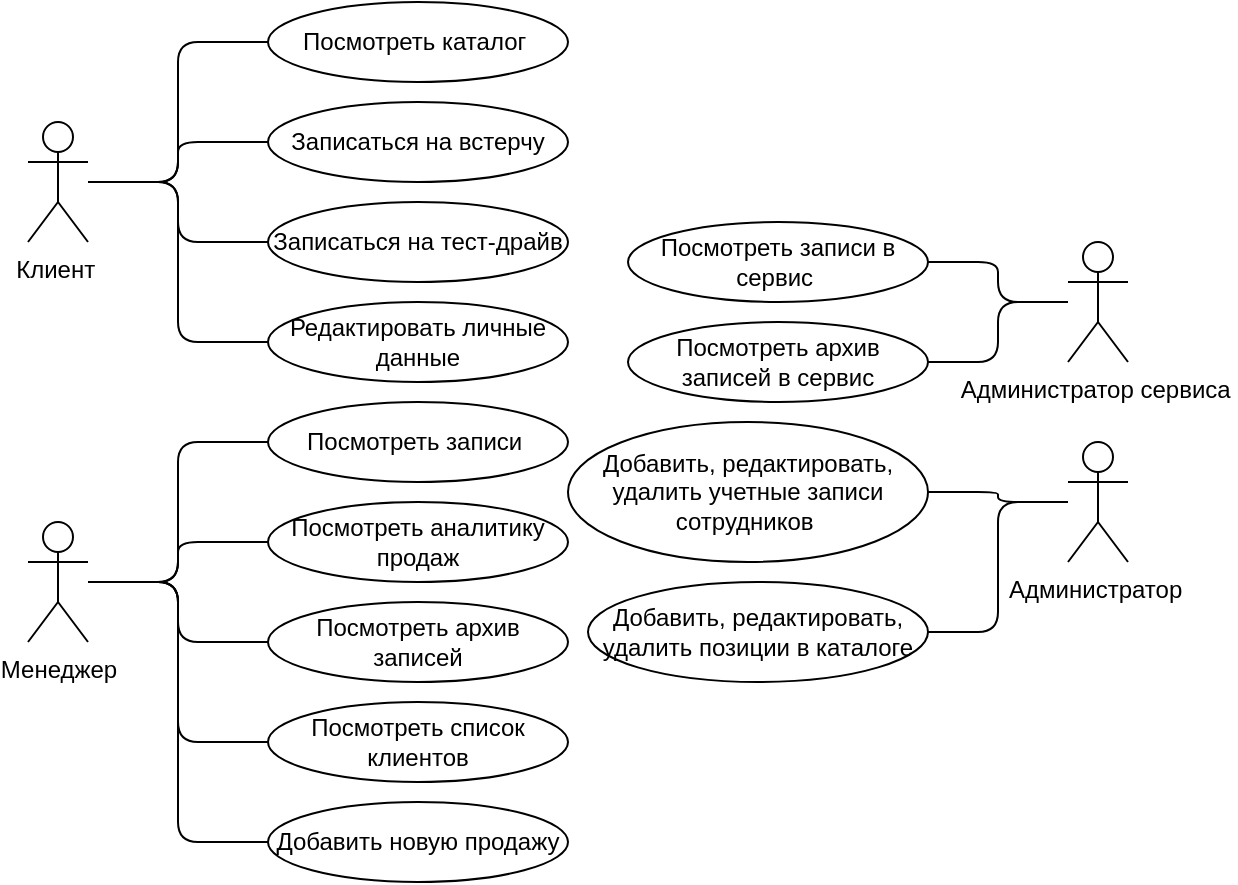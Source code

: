 <mxfile version="24.4.0" type="device">
  <diagram name="Страница — 1" id="NDDoecdipWQBzdK-gJ1d">
    <mxGraphModel dx="1434" dy="738" grid="1" gridSize="10" guides="1" tooltips="1" connect="1" arrows="1" fold="1" page="1" pageScale="1" pageWidth="827" pageHeight="1169" math="0" shadow="0">
      <root>
        <mxCell id="0" />
        <mxCell id="1" parent="0" />
        <mxCell id="rCMBBwWo2yB-PQMY6DvN-9" style="edgeStyle=orthogonalEdgeStyle;rounded=1;orthogonalLoop=1;jettySize=auto;html=1;entryX=0;entryY=0.5;entryDx=0;entryDy=0;curved=0;endArrow=none;endFill=0;" parent="1" source="rCMBBwWo2yB-PQMY6DvN-1" target="rCMBBwWo2yB-PQMY6DvN-5" edge="1">
          <mxGeometry relative="1" as="geometry" />
        </mxCell>
        <mxCell id="rCMBBwWo2yB-PQMY6DvN-10" style="edgeStyle=orthogonalEdgeStyle;rounded=1;orthogonalLoop=1;jettySize=auto;html=1;entryX=0;entryY=0.5;entryDx=0;entryDy=0;curved=0;endArrow=none;endFill=0;" parent="1" source="rCMBBwWo2yB-PQMY6DvN-1" target="rCMBBwWo2yB-PQMY6DvN-6" edge="1">
          <mxGeometry relative="1" as="geometry" />
        </mxCell>
        <mxCell id="rCMBBwWo2yB-PQMY6DvN-11" style="edgeStyle=orthogonalEdgeStyle;rounded=1;orthogonalLoop=1;jettySize=auto;html=1;entryX=0;entryY=0.5;entryDx=0;entryDy=0;curved=0;endArrow=none;endFill=0;" parent="1" source="rCMBBwWo2yB-PQMY6DvN-1" target="rCMBBwWo2yB-PQMY6DvN-7" edge="1">
          <mxGeometry relative="1" as="geometry" />
        </mxCell>
        <mxCell id="rCMBBwWo2yB-PQMY6DvN-12" style="edgeStyle=orthogonalEdgeStyle;rounded=1;orthogonalLoop=1;jettySize=auto;html=1;entryX=0;entryY=0.5;entryDx=0;entryDy=0;curved=0;endArrow=none;endFill=0;" parent="1" source="rCMBBwWo2yB-PQMY6DvN-1" target="rCMBBwWo2yB-PQMY6DvN-8" edge="1">
          <mxGeometry relative="1" as="geometry" />
        </mxCell>
        <mxCell id="rCMBBwWo2yB-PQMY6DvN-1" value="Клиент&amp;nbsp;" style="shape=umlActor;verticalLabelPosition=bottom;verticalAlign=top;html=1;outlineConnect=0;" parent="1" vertex="1">
          <mxGeometry x="160" y="150" width="30" height="60" as="geometry" />
        </mxCell>
        <mxCell id="rCMBBwWo2yB-PQMY6DvN-5" value="Посмотреть каталог&amp;nbsp;" style="ellipse;whiteSpace=wrap;html=1;" parent="1" vertex="1">
          <mxGeometry x="280" y="90" width="150" height="40" as="geometry" />
        </mxCell>
        <mxCell id="rCMBBwWo2yB-PQMY6DvN-6" value="Записаться на встерчу" style="ellipse;whiteSpace=wrap;html=1;" parent="1" vertex="1">
          <mxGeometry x="280" y="140" width="150" height="40" as="geometry" />
        </mxCell>
        <mxCell id="rCMBBwWo2yB-PQMY6DvN-7" value="Записаться на тест-драйв" style="ellipse;whiteSpace=wrap;html=1;" parent="1" vertex="1">
          <mxGeometry x="280" y="190" width="150" height="40" as="geometry" />
        </mxCell>
        <mxCell id="rCMBBwWo2yB-PQMY6DvN-8" value="Редактировать личные данные" style="ellipse;whiteSpace=wrap;html=1;" parent="1" vertex="1">
          <mxGeometry x="280" y="240" width="150" height="40" as="geometry" />
        </mxCell>
        <mxCell id="rCMBBwWo2yB-PQMY6DvN-13" style="edgeStyle=orthogonalEdgeStyle;rounded=1;orthogonalLoop=1;jettySize=auto;html=1;entryX=0;entryY=0.5;entryDx=0;entryDy=0;curved=0;endArrow=none;endFill=0;" parent="1" source="rCMBBwWo2yB-PQMY6DvN-17" target="rCMBBwWo2yB-PQMY6DvN-18" edge="1">
          <mxGeometry relative="1" as="geometry" />
        </mxCell>
        <mxCell id="rCMBBwWo2yB-PQMY6DvN-14" style="edgeStyle=orthogonalEdgeStyle;rounded=1;orthogonalLoop=1;jettySize=auto;html=1;entryX=0;entryY=0.5;entryDx=0;entryDy=0;curved=0;endArrow=none;endFill=0;" parent="1" source="rCMBBwWo2yB-PQMY6DvN-17" target="rCMBBwWo2yB-PQMY6DvN-19" edge="1">
          <mxGeometry relative="1" as="geometry" />
        </mxCell>
        <mxCell id="rCMBBwWo2yB-PQMY6DvN-15" style="edgeStyle=orthogonalEdgeStyle;rounded=1;orthogonalLoop=1;jettySize=auto;html=1;entryX=0;entryY=0.5;entryDx=0;entryDy=0;curved=0;endArrow=none;endFill=0;" parent="1" source="rCMBBwWo2yB-PQMY6DvN-17" target="rCMBBwWo2yB-PQMY6DvN-20" edge="1">
          <mxGeometry relative="1" as="geometry" />
        </mxCell>
        <mxCell id="rCMBBwWo2yB-PQMY6DvN-16" style="edgeStyle=orthogonalEdgeStyle;rounded=1;orthogonalLoop=1;jettySize=auto;html=1;entryX=0;entryY=0.5;entryDx=0;entryDy=0;curved=0;endArrow=none;endFill=0;" parent="1" source="rCMBBwWo2yB-PQMY6DvN-17" target="rCMBBwWo2yB-PQMY6DvN-21" edge="1">
          <mxGeometry relative="1" as="geometry" />
        </mxCell>
        <mxCell id="r__RlwgdduZajK4MEL_5-2" style="edgeStyle=orthogonalEdgeStyle;rounded=1;orthogonalLoop=1;jettySize=auto;html=1;entryX=0;entryY=0.5;entryDx=0;entryDy=0;endArrow=none;endFill=0;curved=0;" edge="1" parent="1" source="rCMBBwWo2yB-PQMY6DvN-17" target="r__RlwgdduZajK4MEL_5-1">
          <mxGeometry relative="1" as="geometry" />
        </mxCell>
        <mxCell id="rCMBBwWo2yB-PQMY6DvN-17" value="Менеджер" style="shape=umlActor;verticalLabelPosition=bottom;verticalAlign=top;html=1;outlineConnect=0;" parent="1" vertex="1">
          <mxGeometry x="160" y="350" width="30" height="60" as="geometry" />
        </mxCell>
        <mxCell id="rCMBBwWo2yB-PQMY6DvN-18" value="Посмотреть записи&amp;nbsp;" style="ellipse;whiteSpace=wrap;html=1;" parent="1" vertex="1">
          <mxGeometry x="280" y="290" width="150" height="40" as="geometry" />
        </mxCell>
        <mxCell id="rCMBBwWo2yB-PQMY6DvN-19" value="Посмотреть аналитику продаж" style="ellipse;whiteSpace=wrap;html=1;" parent="1" vertex="1">
          <mxGeometry x="280" y="340" width="150" height="40" as="geometry" />
        </mxCell>
        <mxCell id="rCMBBwWo2yB-PQMY6DvN-20" value="Посмотреть архив записей" style="ellipse;whiteSpace=wrap;html=1;" parent="1" vertex="1">
          <mxGeometry x="280" y="390" width="150" height="40" as="geometry" />
        </mxCell>
        <mxCell id="rCMBBwWo2yB-PQMY6DvN-21" value="Посмотреть список клиентов" style="ellipse;whiteSpace=wrap;html=1;" parent="1" vertex="1">
          <mxGeometry x="280" y="440" width="150" height="40" as="geometry" />
        </mxCell>
        <mxCell id="rCMBBwWo2yB-PQMY6DvN-29" style="edgeStyle=orthogonalEdgeStyle;rounded=1;orthogonalLoop=1;jettySize=auto;html=1;entryX=1;entryY=0.5;entryDx=0;entryDy=0;curved=0;endArrow=none;endFill=0;" parent="1" source="rCMBBwWo2yB-PQMY6DvN-25" target="rCMBBwWo2yB-PQMY6DvN-26" edge="1">
          <mxGeometry relative="1" as="geometry" />
        </mxCell>
        <mxCell id="rCMBBwWo2yB-PQMY6DvN-30" style="edgeStyle=orthogonalEdgeStyle;rounded=1;orthogonalLoop=1;jettySize=auto;html=1;entryX=1;entryY=0.5;entryDx=0;entryDy=0;endArrow=none;endFill=0;curved=0;" parent="1" source="rCMBBwWo2yB-PQMY6DvN-25" target="rCMBBwWo2yB-PQMY6DvN-27" edge="1">
          <mxGeometry relative="1" as="geometry" />
        </mxCell>
        <mxCell id="rCMBBwWo2yB-PQMY6DvN-25" value="Администратор сервиса&amp;nbsp;" style="shape=umlActor;verticalLabelPosition=bottom;verticalAlign=top;html=1;outlineConnect=0;" parent="1" vertex="1">
          <mxGeometry x="680" y="210" width="30" height="60" as="geometry" />
        </mxCell>
        <mxCell id="rCMBBwWo2yB-PQMY6DvN-26" value="Посмотреть записи в сервис&amp;nbsp;" style="ellipse;whiteSpace=wrap;html=1;" parent="1" vertex="1">
          <mxGeometry x="460" y="200" width="150" height="40" as="geometry" />
        </mxCell>
        <mxCell id="rCMBBwWo2yB-PQMY6DvN-27" value="Посмотреть архив записей в сервис" style="ellipse;whiteSpace=wrap;html=1;" parent="1" vertex="1">
          <mxGeometry x="460" y="250" width="150" height="40" as="geometry" />
        </mxCell>
        <mxCell id="rCMBBwWo2yB-PQMY6DvN-31" style="edgeStyle=orthogonalEdgeStyle;rounded=1;orthogonalLoop=1;jettySize=auto;html=1;entryX=1;entryY=0.5;entryDx=0;entryDy=0;curved=0;endArrow=none;endFill=0;" parent="1" source="rCMBBwWo2yB-PQMY6DvN-33" target="rCMBBwWo2yB-PQMY6DvN-34" edge="1">
          <mxGeometry relative="1" as="geometry" />
        </mxCell>
        <mxCell id="rCMBBwWo2yB-PQMY6DvN-32" style="edgeStyle=orthogonalEdgeStyle;rounded=1;orthogonalLoop=1;jettySize=auto;html=1;entryX=1;entryY=0.5;entryDx=0;entryDy=0;endArrow=none;endFill=0;curved=0;" parent="1" source="rCMBBwWo2yB-PQMY6DvN-33" target="rCMBBwWo2yB-PQMY6DvN-35" edge="1">
          <mxGeometry relative="1" as="geometry" />
        </mxCell>
        <mxCell id="rCMBBwWo2yB-PQMY6DvN-33" value="Администратор&amp;nbsp;" style="shape=umlActor;verticalLabelPosition=bottom;verticalAlign=top;html=1;outlineConnect=0;" parent="1" vertex="1">
          <mxGeometry x="680" y="310" width="30" height="60" as="geometry" />
        </mxCell>
        <mxCell id="rCMBBwWo2yB-PQMY6DvN-34" value="Добавить, редактировать, удалить учетные записи сотрудников&amp;nbsp;" style="ellipse;whiteSpace=wrap;html=1;" parent="1" vertex="1">
          <mxGeometry x="430" y="300" width="180" height="70" as="geometry" />
        </mxCell>
        <mxCell id="rCMBBwWo2yB-PQMY6DvN-35" value="Добавить, редактировать, удалить позиции в каталоге" style="ellipse;whiteSpace=wrap;html=1;" parent="1" vertex="1">
          <mxGeometry x="440" y="380" width="170" height="50" as="geometry" />
        </mxCell>
        <mxCell id="r__RlwgdduZajK4MEL_5-1" value="Добавить новую продажу" style="ellipse;whiteSpace=wrap;html=1;" vertex="1" parent="1">
          <mxGeometry x="280" y="490" width="150" height="40" as="geometry" />
        </mxCell>
      </root>
    </mxGraphModel>
  </diagram>
</mxfile>
